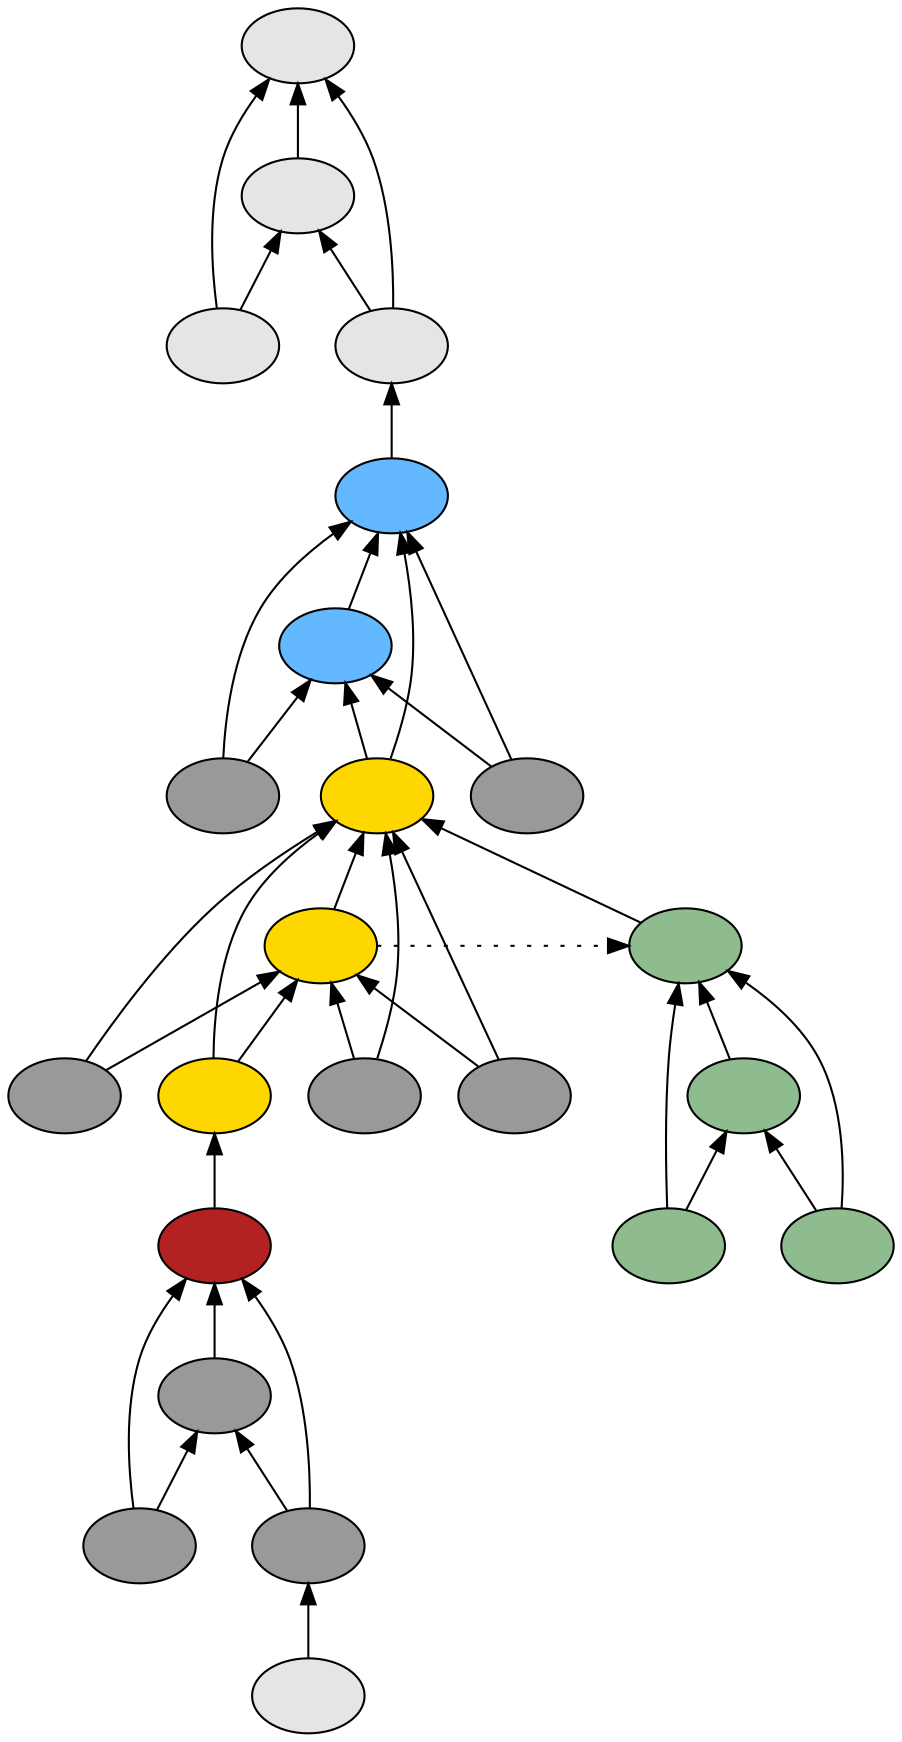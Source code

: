 digraph {
rankdir=BT
fontsize=24
subgraph clster1 {
subgraph clster2 {
"49603280"["fillcolor"="grey90" "fontsize"="24" "label"="" "shape"="ellipse" "style"="filled" ]
}

subgraph clster3 {
"49578432"["fillcolor"="firebrick" "fontsize"="24" "label"="" "shape"="ellipse" "style"="filled" ]
"49548896"["fillcolor"="grey60" "fontsize"="24" "label"="" "shape"="ellipse" "style"="filled" ]
"57660304"["fillcolor"="grey60" "fontsize"="24" "label"="" "shape"="ellipse" "style"="filled" ]
"52681840"["fillcolor"="grey60" "fontsize"="24" "label"="" "shape"="ellipse" "style"="filled" ]
}

subgraph clster4 {
"52397680"["fillcolor"="steelblue1" "fontsize"="24" "label"="" "shape"="ellipse" "style"="filled" ]
"50247536"["fillcolor"="steelblue1" "fontsize"="24" "label"="" "shape"="ellipse" "style"="filled" ]
"53333456"["fillcolor"="grey60" "fontsize"="24" "label"="" "shape"="ellipse" "style"="filled" ]
"53215552"["fillcolor"="gold" "fontsize"="24" "label"="" "shape"="ellipse" "style"="filled" ]
"53080080"["fillcolor"="gold" "fontsize"="24" "label"="" "shape"="ellipse" "style"="filled" ]
"57253040"["fillcolor"="grey60" "fontsize"="24" "label"="" "shape"="ellipse" "style"="filled" ]
"48783584"["fillcolor"="gold" "fontsize"="24" "label"="" "shape"="ellipse" "style"="filled" ]
"50481568"["fillcolor"="grey60" "fontsize"="24" "label"="" "shape"="ellipse" "style"="filled" ]
"53080768"["fillcolor"="grey60" "fontsize"="24" "label"="" "shape"="ellipse" "style"="filled" ]
"55107072"["fillcolor"="grey60" "fontsize"="24" "label"="" "shape"="ellipse" "style"="filled" ]
}

subgraph clster5 {
"53296304"["fillcolor"="grey90" "fontsize"="24" "label"="" "shape"="ellipse" "style"="filled" ]
"58648144"["fillcolor"="grey90" "fontsize"="24" "label"="" "shape"="ellipse" "style"="filled" ]
"52404240"["fillcolor"="grey90" "fontsize"="24" "label"="" "shape"="ellipse" "style"="filled" ]
"49620848"["fillcolor"="grey90" "fontsize"="24" "label"="" "shape"="ellipse" "style"="filled" ]
}

}

subgraph clster6 {
"54608032"["fillcolor"="darkseagreen" "fontsize"="24" "label"="" "shape"="ellipse" "style"="filled" ]
"55036928"["fillcolor"="darkseagreen" "fontsize"="24" "label"="" "shape"="ellipse" "style"="filled" ]
"53085776"["fillcolor"="darkseagreen" "fontsize"="24" "label"="" "shape"="ellipse" "style"="filled" ]
"58183536"["fillcolor"="darkseagreen" "fontsize"="24" "label"="" "shape"="ellipse" "style"="filled" ]
}

"57660304" -> "49578432"["arrowhead"="normal" "color"="black" "constraint"="true" "style"="solid" ]
"57660304" -> "49548896"["arrowhead"="normal" "color"="black" "constraint"="true" "style"="solid" ]
"52681840" -> "49578432"["arrowhead"="normal" "color"="black" "constraint"="true" "style"="solid" ]
"52681840" -> "49548896"["arrowhead"="normal" "color"="black" "constraint"="true" "style"="solid" ]
"49603280" -> "52681840"["arrowhead"="normal" "color"="black" "constraint"="true" "style"="solid" ]
"49548896" -> "49578432"["arrowhead"="normal" "color"="black" "constraint"="true" "style"="solid" ]
"53333456" -> "52397680"["arrowhead"="normal" "color"="black" "constraint"="true" "style"="solid" ]
"53333456" -> "50247536"["arrowhead"="normal" "color"="black" "constraint"="true" "style"="solid" ]
"53215552" -> "52397680"["arrowhead"="normal" "color"="black" "constraint"="true" "style"="solid" ]
"53215552" -> "50247536"["arrowhead"="normal" "color"="black" "constraint"="true" "style"="solid" ]
"57253040" -> "53215552"["arrowhead"="normal" "color"="black" "constraint"="true" "style"="solid" ]
"57253040" -> "53080080"["arrowhead"="normal" "color"="black" "constraint"="true" "style"="solid" ]
"48783584" -> "53215552"["arrowhead"="normal" "color"="black" "constraint"="true" "style"="solid" ]
"48783584" -> "53080080"["arrowhead"="normal" "color"="black" "constraint"="true" "style"="solid" ]
"49578432" -> "48783584"["arrowhead"="normal" "color"="black" "constraint"="true" "style"="solid" ]
"50481568" -> "53215552"["arrowhead"="normal" "color"="black" "constraint"="true" "style"="solid" ]
"50481568" -> "53080080"["arrowhead"="normal" "color"="black" "constraint"="true" "style"="solid" ]
"53080768" -> "53215552"["arrowhead"="normal" "color"="black" "constraint"="true" "style"="solid" ]
"53080768" -> "53080080"["arrowhead"="normal" "color"="black" "constraint"="true" "style"="solid" ]
"53080080" -> "53215552"["arrowhead"="normal" "color"="black" "constraint"="true" "style"="solid" ]
"54608032" -> "53215552"["arrowhead"="normal" "color"="black" "constraint"="true" "style"="solid" ]
"53080080" -> "54608032"["arrowhead"="normal" "color"="black" "constraint"="false" "style"="dotted" ]
"55107072" -> "52397680"["arrowhead"="normal" "color"="black" "constraint"="true" "style"="solid" ]
"55107072" -> "50247536"["arrowhead"="normal" "color"="black" "constraint"="true" "style"="solid" ]
"50247536" -> "52397680"["arrowhead"="normal" "color"="black" "constraint"="true" "style"="solid" ]
"52404240" -> "53296304"["arrowhead"="normal" "color"="black" "constraint"="true" "style"="solid" ]
"52404240" -> "58648144"["arrowhead"="normal" "color"="black" "constraint"="true" "style"="solid" ]
"49620848" -> "53296304"["arrowhead"="normal" "color"="black" "constraint"="true" "style"="solid" ]
"49620848" -> "58648144"["arrowhead"="normal" "color"="black" "constraint"="true" "style"="solid" ]
"52397680" -> "49620848"["arrowhead"="normal" "color"="black" "constraint"="true" "style"="solid" ]
"58648144" -> "53296304"["arrowhead"="normal" "color"="black" "constraint"="true" "style"="solid" ]
"53085776" -> "54608032"["arrowhead"="normal" "color"="black" "constraint"="true" "style"="solid" ]
"53085776" -> "55036928"["arrowhead"="normal" "color"="black" "constraint"="true" "style"="solid" ]
"58183536" -> "54608032"["arrowhead"="normal" "color"="black" "constraint"="true" "style"="solid" ]
"58183536" -> "55036928"["arrowhead"="normal" "color"="black" "constraint"="true" "style"="solid" ]
"55036928" -> "54608032"["arrowhead"="normal" "color"="black" "constraint"="true" "style"="solid" ]

}